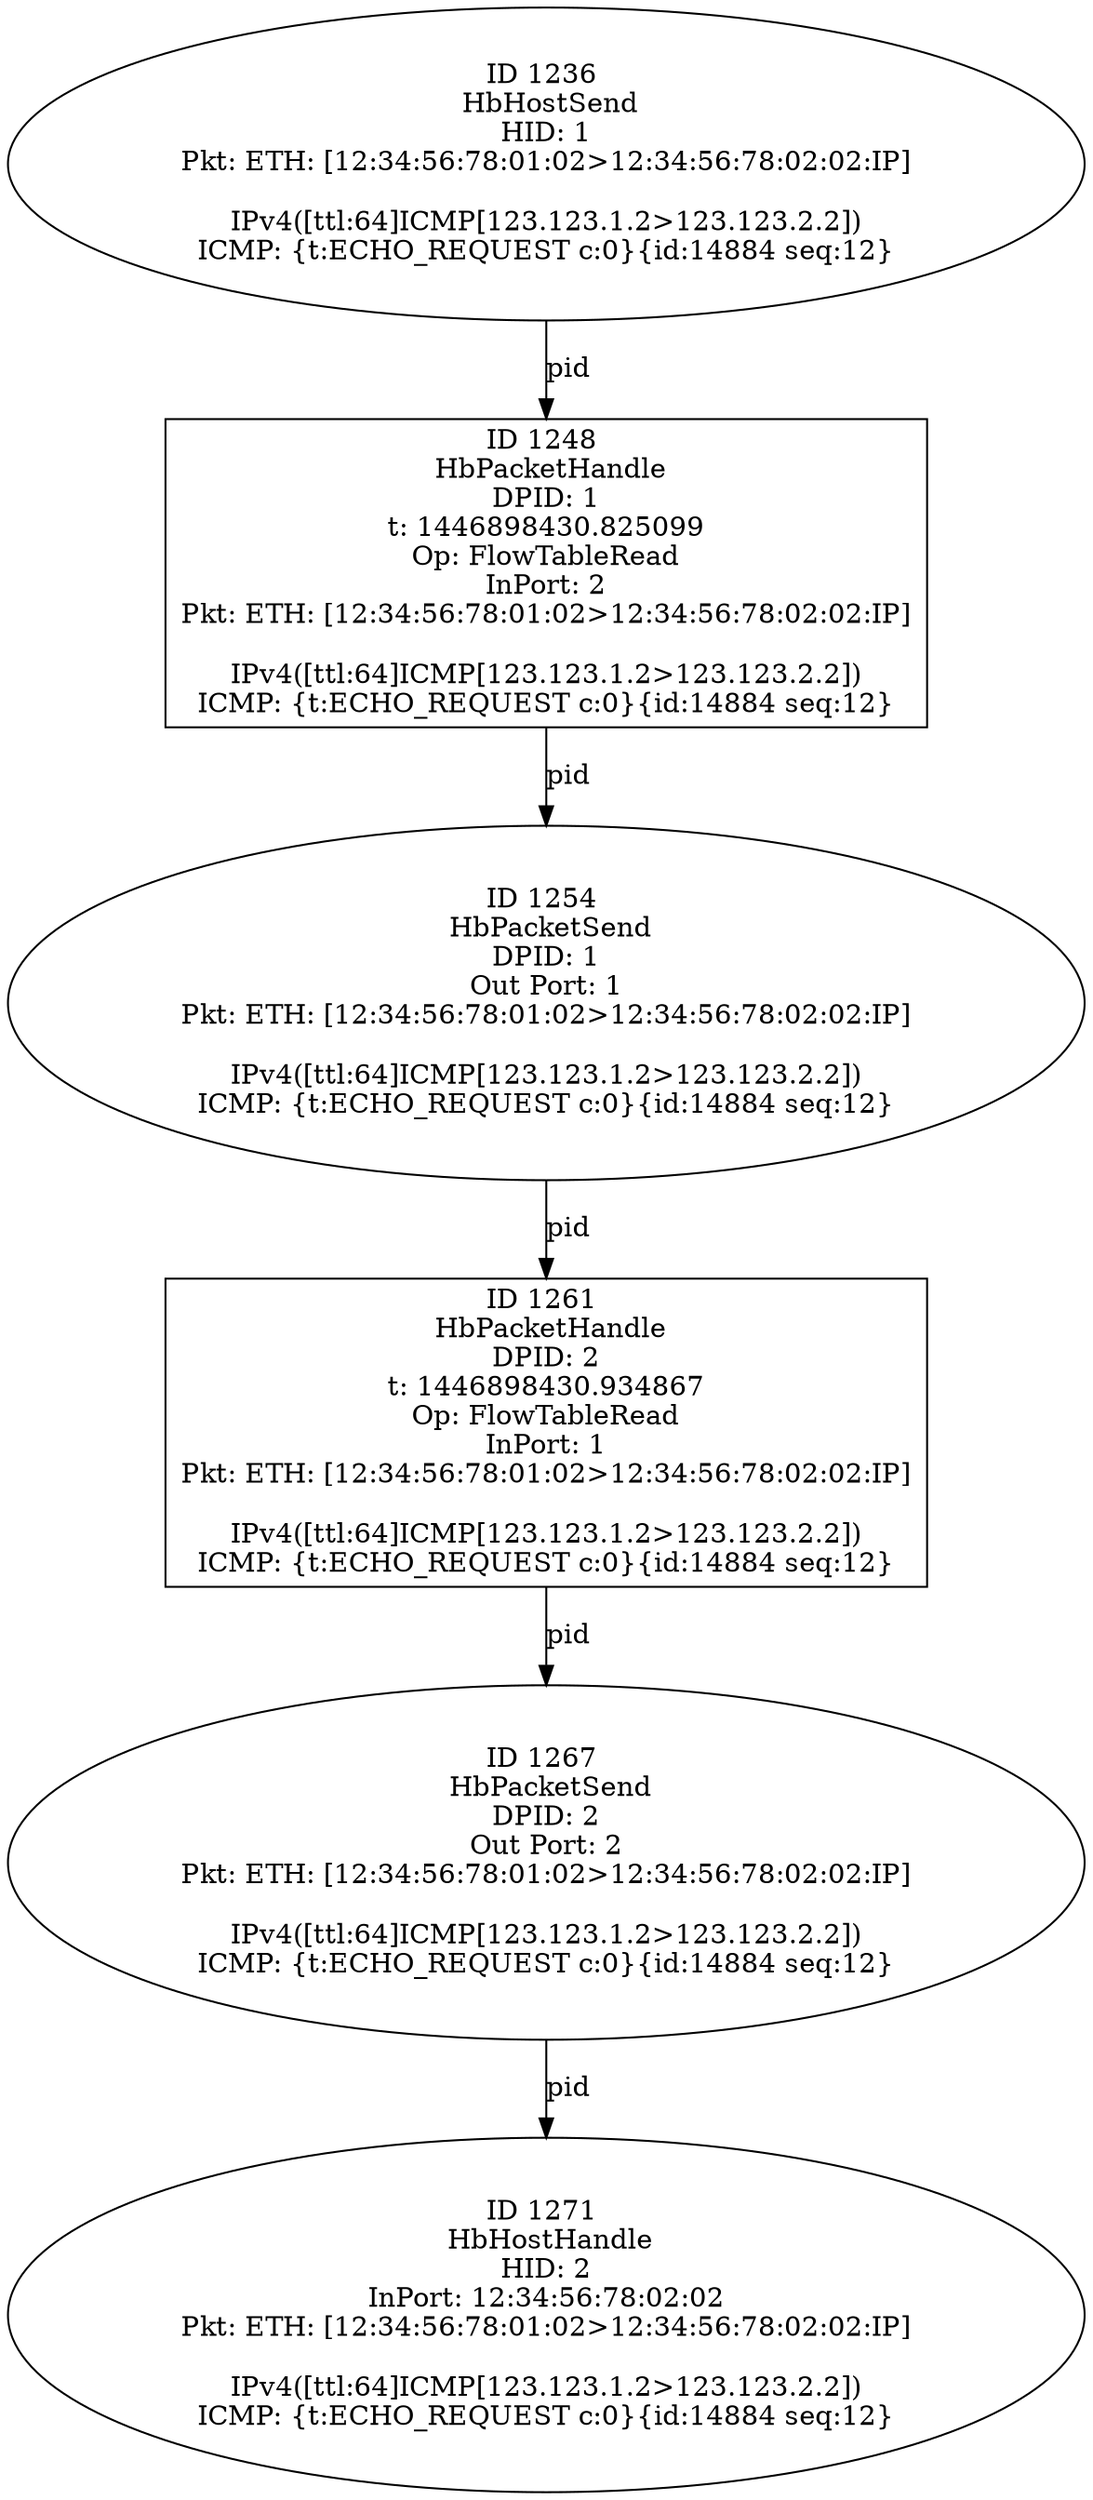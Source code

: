strict digraph G {
1248 [shape=box, event=<hb_events.HbPacketHandle object at 0x10fafbf10>, label="ID 1248 
 HbPacketHandle
DPID: 1
t: 1446898430.825099
Op: FlowTableRead
InPort: 2
Pkt: ETH: [12:34:56:78:01:02>12:34:56:78:02:02:IP]

IPv4([ttl:64]ICMP[123.123.1.2>123.123.2.2])
ICMP: {t:ECHO_REQUEST c:0}{id:14884 seq:12}"];
1254 [shape=oval, event=<hb_events.HbPacketSend object at 0x10fafb8d0>, label="ID 1254 
 HbPacketSend
DPID: 1
Out Port: 1
Pkt: ETH: [12:34:56:78:01:02>12:34:56:78:02:02:IP]

IPv4([ttl:64]ICMP[123.123.1.2>123.123.2.2])
ICMP: {t:ECHO_REQUEST c:0}{id:14884 seq:12}"];
1261 [shape=box, event=<hb_events.HbPacketHandle object at 0x10fa71090>, label="ID 1261 
 HbPacketHandle
DPID: 2
t: 1446898430.934867
Op: FlowTableRead
InPort: 1
Pkt: ETH: [12:34:56:78:01:02>12:34:56:78:02:02:IP]

IPv4([ttl:64]ICMP[123.123.1.2>123.123.2.2])
ICMP: {t:ECHO_REQUEST c:0}{id:14884 seq:12}"];
1267 [shape=oval, event=<hb_events.HbPacketSend object at 0x10fa64290>, label="ID 1267 
 HbPacketSend
DPID: 2
Out Port: 2
Pkt: ETH: [12:34:56:78:01:02>12:34:56:78:02:02:IP]

IPv4([ttl:64]ICMP[123.123.1.2>123.123.2.2])
ICMP: {t:ECHO_REQUEST c:0}{id:14884 seq:12}"];
1236 [shape=oval, event=<hb_events.HbHostSend object at 0x10faeed10>, label="ID 1236 
 HbHostSend
HID: 1
Pkt: ETH: [12:34:56:78:01:02>12:34:56:78:02:02:IP]

IPv4([ttl:64]ICMP[123.123.1.2>123.123.2.2])
ICMP: {t:ECHO_REQUEST c:0}{id:14884 seq:12}"];
1271 [shape=oval, event=<hb_events.HbHostHandle object at 0x10fa64390>, label="ID 1271 
 HbHostHandle
HID: 2
InPort: 12:34:56:78:02:02
Pkt: ETH: [12:34:56:78:01:02>12:34:56:78:02:02:IP]

IPv4([ttl:64]ICMP[123.123.1.2>123.123.2.2])
ICMP: {t:ECHO_REQUEST c:0}{id:14884 seq:12}"];
1248 -> 1254  [rel=pid, label=pid];
1254 -> 1261  [rel=pid, label=pid];
1261 -> 1267  [rel=pid, label=pid];
1267 -> 1271  [rel=pid, label=pid];
1236 -> 1248  [rel=pid, label=pid];
}
